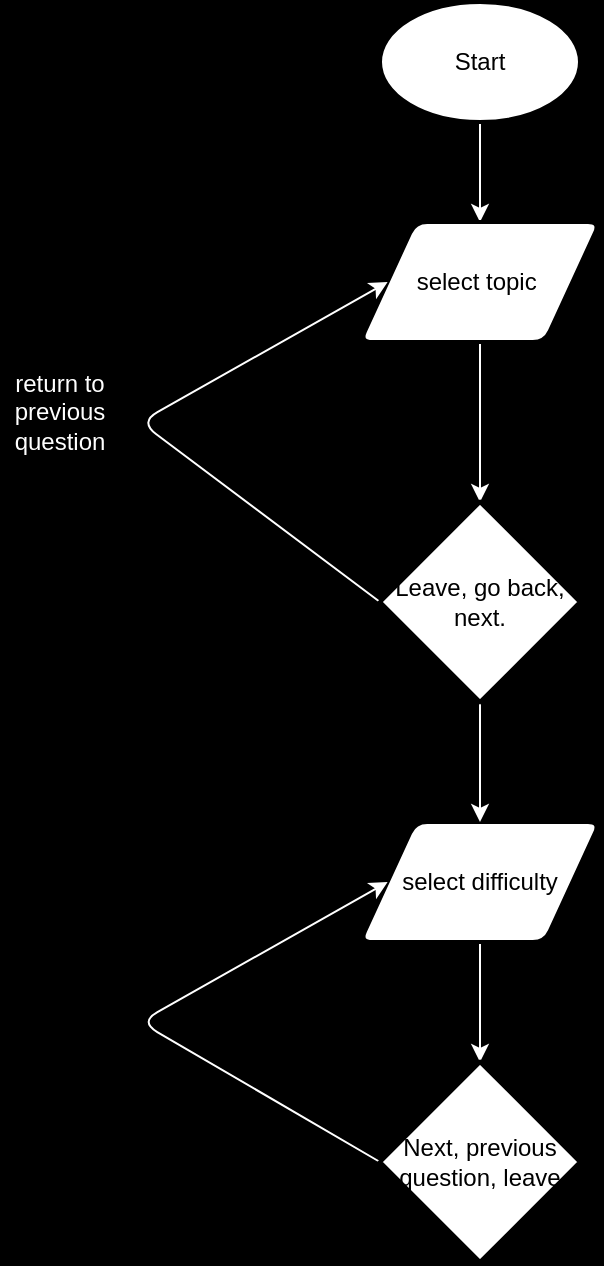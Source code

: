 <mxfile>
    <diagram id="zmA8ZilqJ2KtYT5ozdve" name="Page-1">
        <mxGraphModel dx="1118" dy="1890" grid="1" gridSize="10" guides="1" tooltips="1" connect="1" arrows="1" fold="1" page="1" pageScale="1" pageWidth="850" pageHeight="1100" background="#000000" math="0" shadow="0">
            <root>
                <mxCell id="0"/>
                <mxCell id="1" parent="0"/>
                <mxCell id="6" value="" style="edgeStyle=none;html=1;strokeColor=#FFFFFF;" parent="1" source="5" edge="1">
                    <mxGeometry relative="1" as="geometry">
                        <mxPoint x="420" y="-640" as="targetPoint"/>
                    </mxGeometry>
                </mxCell>
                <mxCell id="5" value="Start" style="strokeWidth=2;html=1;shape=mxgraph.flowchart.start_1;whiteSpace=wrap;" parent="1" vertex="1">
                    <mxGeometry x="370" y="-750" width="100" height="60" as="geometry"/>
                </mxCell>
                <mxCell id="11" value="" style="edgeStyle=none;html=1;strokeColor=#FFFFFF;" parent="1" source="9" edge="1">
                    <mxGeometry relative="1" as="geometry">
                        <mxPoint x="420" y="-500" as="targetPoint"/>
                    </mxGeometry>
                </mxCell>
                <mxCell id="9" value="select topic&amp;nbsp;" style="shape=parallelogram;html=1;strokeWidth=2;perimeter=parallelogramPerimeter;whiteSpace=wrap;rounded=1;arcSize=12;size=0.23;" parent="1" vertex="1">
                    <mxGeometry x="360" y="-640" width="120" height="60" as="geometry"/>
                </mxCell>
                <mxCell id="27" style="edgeStyle=none;html=1;exitX=0.5;exitY=1;exitDx=0;exitDy=0;entryX=0.5;entryY=0;entryDx=0;entryDy=0;entryPerimeter=0;fontColor=#FFFFFF;strokeColor=#FFFFFF;" parent="1" source="15" target="18" edge="1">
                    <mxGeometry relative="1" as="geometry"/>
                </mxCell>
                <mxCell id="15" value="select difficulty" style="shape=parallelogram;html=1;strokeWidth=2;perimeter=parallelogramPerimeter;whiteSpace=wrap;rounded=1;arcSize=12;size=0.23;" parent="1" vertex="1">
                    <mxGeometry x="360" y="-340" width="120" height="60" as="geometry"/>
                </mxCell>
                <mxCell id="28" style="edgeStyle=none;html=1;exitX=0;exitY=0.5;exitDx=0;exitDy=0;exitPerimeter=0;entryX=0;entryY=0.5;entryDx=0;entryDy=0;fontColor=#FFFFFF;strokeColor=#FFFFFF;" parent="1" source="18" target="15" edge="1">
                    <mxGeometry relative="1" as="geometry">
                        <Array as="points">
                            <mxPoint x="250" y="-240"/>
                        </Array>
                    </mxGeometry>
                </mxCell>
                <mxCell id="18" value="Next, previous question, leave" style="strokeWidth=2;html=1;shape=mxgraph.flowchart.decision;whiteSpace=wrap;" parent="1" vertex="1">
                    <mxGeometry x="370" y="-220" width="100" height="100" as="geometry"/>
                </mxCell>
                <mxCell id="21" style="edgeStyle=none;html=1;entryX=0;entryY=1;entryDx=0;entryDy=0;strokeColor=#FFFFFF;" parent="1" target="9" edge="1">
                    <mxGeometry relative="1" as="geometry">
                        <mxPoint x="360" y="-580" as="sourcePoint"/>
                    </mxGeometry>
                </mxCell>
                <mxCell id="24" style="edgeStyle=none;html=1;exitX=0.5;exitY=1;exitDx=0;exitDy=0;exitPerimeter=0;entryX=0.5;entryY=0;entryDx=0;entryDy=0;strokeColor=#FFFFFF;" parent="1" source="20" target="15" edge="1">
                    <mxGeometry relative="1" as="geometry"/>
                </mxCell>
                <mxCell id="25" style="edgeStyle=none;html=1;exitX=0;exitY=0.5;exitDx=0;exitDy=0;exitPerimeter=0;entryX=0;entryY=0.5;entryDx=0;entryDy=0;strokeColor=#FFFFFF;" parent="1" source="20" target="9" edge="1">
                    <mxGeometry relative="1" as="geometry">
                        <Array as="points">
                            <mxPoint x="250" y="-540"/>
                        </Array>
                    </mxGeometry>
                </mxCell>
                <mxCell id="20" value="Leave, go back, next." style="strokeWidth=2;html=1;shape=mxgraph.flowchart.decision;whiteSpace=wrap;" parent="1" vertex="1">
                    <mxGeometry x="370" y="-500" width="100" height="100" as="geometry"/>
                </mxCell>
                <mxCell id="26" value="&lt;font color=&quot;#ffffff&quot;&gt;return to previous question&lt;/font&gt;" style="text;html=1;strokeColor=none;fillColor=none;align=center;verticalAlign=middle;whiteSpace=wrap;rounded=0;" parent="1" vertex="1">
                    <mxGeometry x="180" y="-560" width="60" height="30" as="geometry"/>
                </mxCell>
            </root>
        </mxGraphModel>
    </diagram>
</mxfile>